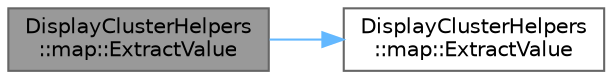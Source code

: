 digraph "DisplayClusterHelpers::map::ExtractValue"
{
 // INTERACTIVE_SVG=YES
 // LATEX_PDF_SIZE
  bgcolor="transparent";
  edge [fontname=Helvetica,fontsize=10,labelfontname=Helvetica,labelfontsize=10];
  node [fontname=Helvetica,fontsize=10,shape=box,height=0.2,width=0.4];
  rankdir="LR";
  Node1 [id="Node000001",label="DisplayClusterHelpers\l::map::ExtractValue",height=0.2,width=0.4,color="gray40", fillcolor="grey60", style="filled", fontcolor="black",tooltip=" "];
  Node1 -> Node2 [id="edge1_Node000001_Node000002",color="steelblue1",style="solid",tooltip=" "];
  Node2 [id="Node000002",label="DisplayClusterHelpers\l::map::ExtractValue",height=0.2,width=0.4,color="grey40", fillcolor="white", style="filled",URL="$df/dc6/namespaceDisplayClusterHelpers_1_1map.html#a4da668555951eee0ee5da91c3280b104",tooltip=" "];
}
